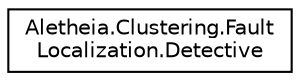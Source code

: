 digraph "Graphical Class Hierarchy"
{
  edge [fontname="Helvetica",fontsize="10",labelfontname="Helvetica",labelfontsize="10"];
  node [fontname="Helvetica",fontsize="10",shape=record];
  rankdir="LR";
  Node0 [label="Aletheia.Clustering.Fault\lLocalization.Detective",height=0.2,width=0.4,color="black", fillcolor="white", style="filled",URL="$class_aletheia_1_1_clustering_1_1_fault_localization_1_1_detective.html"];
}
